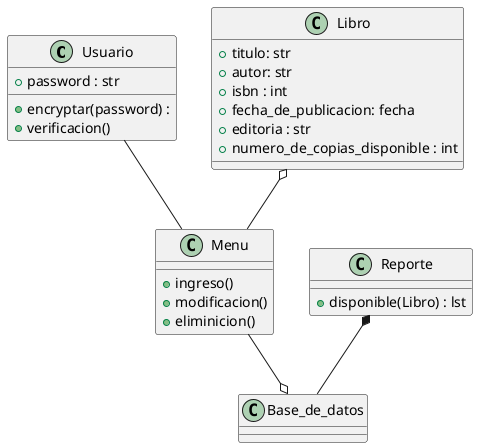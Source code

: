 @startuml biblioteca
class Usuario{
    +password : str
    +encryptar(password) : 
    +verificacion()
}
class Libro{
    +titulo: str
    +autor: str
    +isbn : int
    +fecha_de_publicacion: fecha
    +editoria : str
    +numero_de_copias_disponible : int
   
}
class Base_de_datos{

}
class Menu{
    + ingreso()
    +modificacion()
    +eliminicion()
}
class Reporte{
    +disponible(Libro) : lst
}
Usuario -- Menu
Libro o-- Menu
Menu --o Base_de_datos
Reporte *-- Base_de_datos


@enduml